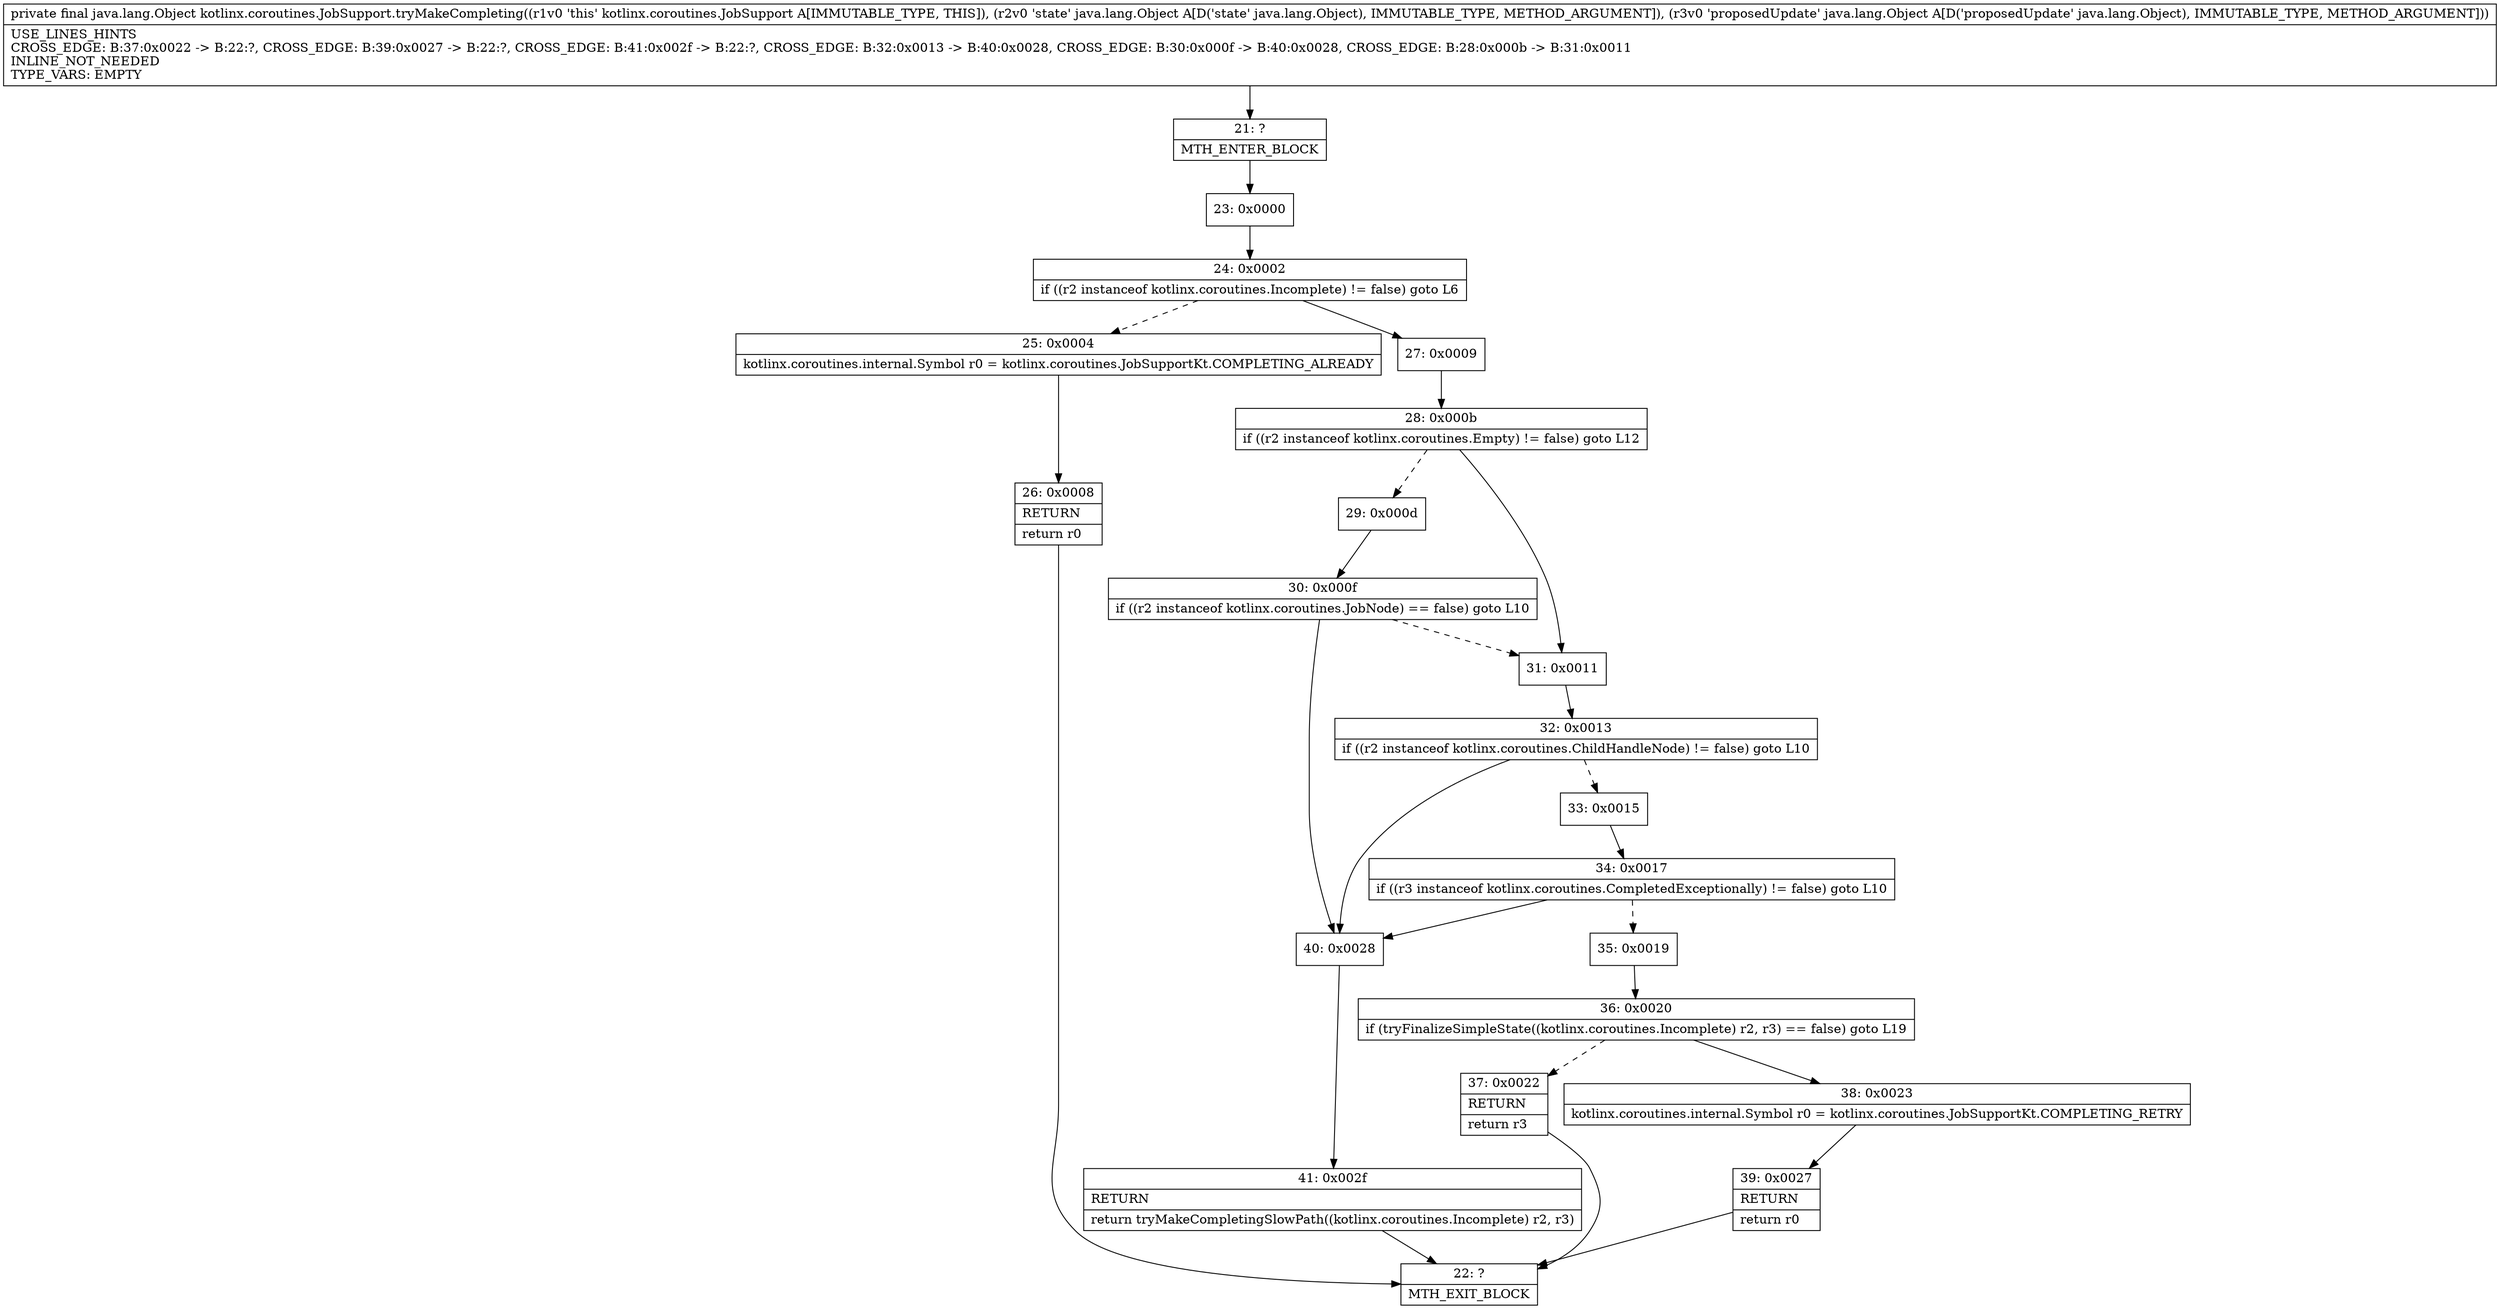 digraph "CFG forkotlinx.coroutines.JobSupport.tryMakeCompleting(Ljava\/lang\/Object;Ljava\/lang\/Object;)Ljava\/lang\/Object;" {
Node_21 [shape=record,label="{21\:\ ?|MTH_ENTER_BLOCK\l}"];
Node_23 [shape=record,label="{23\:\ 0x0000}"];
Node_24 [shape=record,label="{24\:\ 0x0002|if ((r2 instanceof kotlinx.coroutines.Incomplete) != false) goto L6\l}"];
Node_25 [shape=record,label="{25\:\ 0x0004|kotlinx.coroutines.internal.Symbol r0 = kotlinx.coroutines.JobSupportKt.COMPLETING_ALREADY\l}"];
Node_26 [shape=record,label="{26\:\ 0x0008|RETURN\l|return r0\l}"];
Node_22 [shape=record,label="{22\:\ ?|MTH_EXIT_BLOCK\l}"];
Node_27 [shape=record,label="{27\:\ 0x0009}"];
Node_28 [shape=record,label="{28\:\ 0x000b|if ((r2 instanceof kotlinx.coroutines.Empty) != false) goto L12\l}"];
Node_29 [shape=record,label="{29\:\ 0x000d}"];
Node_30 [shape=record,label="{30\:\ 0x000f|if ((r2 instanceof kotlinx.coroutines.JobNode) == false) goto L10\l}"];
Node_40 [shape=record,label="{40\:\ 0x0028}"];
Node_41 [shape=record,label="{41\:\ 0x002f|RETURN\l|return tryMakeCompletingSlowPath((kotlinx.coroutines.Incomplete) r2, r3)\l}"];
Node_31 [shape=record,label="{31\:\ 0x0011}"];
Node_32 [shape=record,label="{32\:\ 0x0013|if ((r2 instanceof kotlinx.coroutines.ChildHandleNode) != false) goto L10\l}"];
Node_33 [shape=record,label="{33\:\ 0x0015}"];
Node_34 [shape=record,label="{34\:\ 0x0017|if ((r3 instanceof kotlinx.coroutines.CompletedExceptionally) != false) goto L10\l}"];
Node_35 [shape=record,label="{35\:\ 0x0019}"];
Node_36 [shape=record,label="{36\:\ 0x0020|if (tryFinalizeSimpleState((kotlinx.coroutines.Incomplete) r2, r3) == false) goto L19\l}"];
Node_37 [shape=record,label="{37\:\ 0x0022|RETURN\l|return r3\l}"];
Node_38 [shape=record,label="{38\:\ 0x0023|kotlinx.coroutines.internal.Symbol r0 = kotlinx.coroutines.JobSupportKt.COMPLETING_RETRY\l}"];
Node_39 [shape=record,label="{39\:\ 0x0027|RETURN\l|return r0\l}"];
MethodNode[shape=record,label="{private final java.lang.Object kotlinx.coroutines.JobSupport.tryMakeCompleting((r1v0 'this' kotlinx.coroutines.JobSupport A[IMMUTABLE_TYPE, THIS]), (r2v0 'state' java.lang.Object A[D('state' java.lang.Object), IMMUTABLE_TYPE, METHOD_ARGUMENT]), (r3v0 'proposedUpdate' java.lang.Object A[D('proposedUpdate' java.lang.Object), IMMUTABLE_TYPE, METHOD_ARGUMENT]))  | USE_LINES_HINTS\lCROSS_EDGE: B:37:0x0022 \-\> B:22:?, CROSS_EDGE: B:39:0x0027 \-\> B:22:?, CROSS_EDGE: B:41:0x002f \-\> B:22:?, CROSS_EDGE: B:32:0x0013 \-\> B:40:0x0028, CROSS_EDGE: B:30:0x000f \-\> B:40:0x0028, CROSS_EDGE: B:28:0x000b \-\> B:31:0x0011\lINLINE_NOT_NEEDED\lTYPE_VARS: EMPTY\l}"];
MethodNode -> Node_21;Node_21 -> Node_23;
Node_23 -> Node_24;
Node_24 -> Node_25[style=dashed];
Node_24 -> Node_27;
Node_25 -> Node_26;
Node_26 -> Node_22;
Node_27 -> Node_28;
Node_28 -> Node_29[style=dashed];
Node_28 -> Node_31;
Node_29 -> Node_30;
Node_30 -> Node_31[style=dashed];
Node_30 -> Node_40;
Node_40 -> Node_41;
Node_41 -> Node_22;
Node_31 -> Node_32;
Node_32 -> Node_33[style=dashed];
Node_32 -> Node_40;
Node_33 -> Node_34;
Node_34 -> Node_35[style=dashed];
Node_34 -> Node_40;
Node_35 -> Node_36;
Node_36 -> Node_37[style=dashed];
Node_36 -> Node_38;
Node_37 -> Node_22;
Node_38 -> Node_39;
Node_39 -> Node_22;
}

